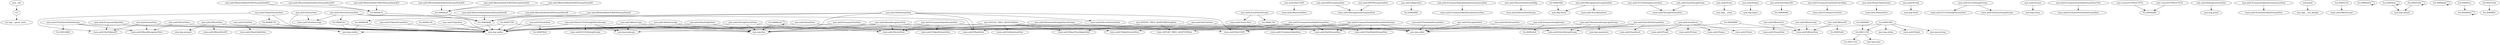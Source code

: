 digraph code {
  "0x00001f08" [label="entry0"];
  "0x00001f08" -> "0x00001d40";
  "0x00001d40" [label="loc.imp.__gmon_start__"];
  "0x00009afc" [label="sym.ANTLR3_TREE_ADAPTORDebugNew"];
  "0x00009afc" -> "0x00001e54";
  "0x00001e54" [label="rsym.ANTLR3_TREE_ADAPTORNew"];
  "0x00009afc" -> "0x00001bf0";
  "0x00001bf0" [label="rsym.antlr3BaseTreeAdaptorInit"];
  "0x00009050" [label="sym.antlr3SetCTAPI"];
  "0x00009050" -> "0x00001c50";
  "0x00001c50" [label="rsym.antlr3BaseTreeNew"];
  "0x00003d6c" [label="sym.antlr3MTExceptionNew"];
  "0x00003d6c" -> "0x00001ecc";
  "0x00001ecc" [label="rsym.antlr3RecognitionExceptionNew"];
  "0x0000b90c" [label="sym.antlr3dfapredict"];
  "0x0000b90c" -> "0x0000b890";
  "0x0000b890" [label="fcn.0000b890"];
  "0x00010ccc" [label="sym.antlr3CommonTokenDebugStreamSourceNew"];
  "0x00010ccc" -> "0x00001eb4";
  "0x00001eb4" [label="rsym.antlr3CommonTokenStreamSourceNew"];
  "0x0000c230" [label="sym.antlr3GenericSetupStream"];
  "0x0000c230" -> "0x00001c68";
  "0x00001c68" [label="rsym.antlr3IntStreamNew"];
  "0x0000c230" -> "0x0000c0a0";
  "0x0000c0a0" [label="fcn.0000c0a0"];
  "0x00008178" [label="sym.antlr3VectorNew"];
  "0x00008178" -> "0x00001d1c";
  "0x00001d1c" [label="sym.imp.malloc"];
  "0x00008178" -> "0x00001ca4";
  "0x00001ca4" [label="rsym.antlr3SetVectorApi"];
  "0x00006574" [label="sym.antlr3BitsetList"];
  "0x00006574" -> "0x00001ce0";
  "0x00001ce0" [label="rsym.antlr3BitsetNew"];
  "0x00006574" -> "0x00001e78";
  "0x00001e78" [label="rsym.antlr3EnumNew"];
  "0x0000e260" [label="sym.antlr3RewriteRuleNODEStreamNewAEV"];
  "0x0000e260" -> "0x0000dc3c";
  "0x0000dc3c" [label="fcn.0000dc3c"];
  "0x0000dc3c" [label="fcn.0000dc3c"];
  "0x0000dc3c" -> "0x0000dad8";
  "0x0000dad8" [label="fcn.0000dad8"];
  "0x00006404" [label="sym.antlr3BitsetNew"];
  "0x00006404" -> "0x00001d1c";
  "0x00001d1c" [label="sym.imp.malloc"];
  "0x00006404" -> "0x00001de8";
  "0x00001de8" [label="sym.imp.memset"];
  "0x00006404" -> "0x00001dac";
  "0x00001dac" [label="rsym.antlr3BitsetSetAPI"];
  "0x00006404" -> "0x00001c20";
  "0x00001c20" [label="sym.imp.free"];
  "0x00006688" [label="sym.antlr3BitsetOf"];
  "0x00006688" -> "0x00001ce0";
  "0x00001ce0" [label="rsym.antlr3BitsetNew"];
  "0x00006688" -> "0x00005e64";
  "0x00005e64" [label="fcn.00005e64"];
  "0x00008374" [label="sym.antlr3TopoNew"];
  "0x00008374" -> "0x00001d1c";
  "0x00001d1c" [label="sym.imp.malloc"];
  "0x00010940" [label="sym.antlr3CommonTokenStreamNew"];
  "0x00010940" -> "0x00001d1c";
  "0x00001d1c" [label="sym.imp.malloc"];
  "0x00010940" -> "0x00001e6c";
  "0x00001e6c" [label="rsym.antlr3TokenStreamNew"];
  "0x00010940" -> "0x00001c68";
  "0x00001c68" [label="rsym.antlr3IntStreamNew"];
  "0x00010940" -> "0x00001cec";
  "0x00001cec" [label="rsym.antlr3VectorNew"];
  "0x0000d780" [label="sym.antlr3ParserNewStreamDbg"];
  "0x0000d780" -> "0x00001d70";
  "0x00001d70" [label="rsym.antlr3ParserNewStream"];
  "0x0000d2b0" [label="sym.antlr3LexerNew"];
  "0x0000d2b0" -> "0x00001d1c";
  "0x00001d1c" [label="sym.imp.malloc"];
  "0x0000d2b0" -> "0x00001d94";
  "0x00001d94" [label="rsym.antlr3BaseRecognizerNew"];
  "0x0000d2b0" -> "0x00001e0c";
  "0x00001e0c" [label="rsym.antlr3SetTokenAPI"];
  "0x00003a78" [label="sym.antlr3RecognitionExceptionNew"];
  "0x00003a78" -> "0x00001cd4";
  "0x00001cd4" [label="sym.imp.fwrite"];
  "0x00003a78" -> "0x00001bb4";
  "0x00001bb4" [label="rsym.antlr3ExceptionNew"];
  "0x0000824c" [label="sym.antlr3VectorFactoryNew"];
  "0x0000824c" -> "0x00001d1c";
  "0x00001d1c" [label="sym.imp.malloc"];
  "0x0000824c" -> "0x000076cc";
  "0x000076cc" [label="fcn.000076cc"];
  "0x0000824c" -> "0x00001ca4";
  "0x00001ca4" [label="rsym.antlr3SetVectorApi"];
  "0x0000824c" -> "0x00001ddc";
  "0x00001ddc" [label="rsym.antlr3StackNew"];
  "0x000076cc" [label="fcn.000076cc"];
  "0x000076cc" -> "0x00001c8c";
  "0x00001c8c" [label="sym.imp.realloc"];
  "0x000076cc" -> "0x00001d1c";
  "0x00001d1c" [label="sym.imp.malloc"];
  "0x00008b28" [label="sym.antlr3TokenFactoryNew"];
  "0x00008b28" -> "0x00001d1c";
  "0x00001d1c" [label="sym.imp.malloc"];
  "0x00008b28" -> "0x00008730";
  "0x00008730" [label="fcn.00008730"];
  "0x00008b28" -> "0x00001e0c";
  "0x00001e0c" [label="rsym.antlr3SetTokenAPI"];
  "0x00008730" [label="fcn.00008730"];
  "0x00008730" -> "0x00001c8c";
  "0x00001c8c" [label="sym.imp.realloc"];
  "0x00008730" -> "0x00001d1c";
  "0x00001d1c" [label="sym.imp.malloc"];
  "0x0000f77c" [label="sym.antlr3StringFactoryNew"];
  "0x0000f77c" -> "0x00001d1c";
  "0x00001d1c" [label="sym.imp.malloc"];
  "0x0000f77c" -> "0x00001cec";
  "0x00001cec" [label="rsym.antlr3VectorNew"];
  "0x0000f77c" -> "0x00001c20";
  "0x00001c20" [label="sym.imp.free"];
  "0x0000a898" [label="sym.antlr3CommonTreeNodeStreamNew"];
  "0x0000a898" -> "0x00001b90";
  "0x00001b90" [label="sym.imp.calloc"];
  "0x0000a898" -> "0x00001e54";
  "0x00001e54" [label="rsym.ANTLR3_TREE_ADAPTORNew"];
  "0x0000a898" -> "0x00001e30";
  "0x00001e30" [label="rsym.antlr3TreeNodeStreamNew"];
  "0x0000a898" -> "0x00001c68";
  "0x00001c68" [label="rsym.antlr3IntStreamNew"];
  "0x0000a898" -> "0x00001ddc";
  "0x00001ddc" [label="rsym.antlr3StackNew"];
  "0x0000a898" -> "0x00001cec";
  "0x00001cec" [label="rsym.antlr3VectorNew"];
  "0x0000a898" -> "0x00001dc4";
  "0x00001dc4" [label="rsym.antlr3SetCTAPI"];
  "0x0000a898" -> "0x00001e3c";
  "0x00001e3c" [label="rsym.antlr3CommonTokenNew"];
  "0x0000f844" [label="sym.antlr3UCS2StringFactoryNew"];
  "0x0000f844" -> "0x00001ea8";
  "0x00001ea8" [label="rsym.antlr3StringFactoryNew"];
  "0x00007f3c" [label="sym.antlr3ListNew"];
  "0x00007f3c" -> "0x00001d1c";
  "0x00001d1c" [label="sym.imp.malloc"];
  "0x00007f3c" -> "0x00001d28";
  "0x00001d28" [label="rsym.antlr3HashTableNew"];
  "0x0000e128" [label="sym.antlr3RewriteRuleSubtreeStreamNewAEE"];
  "0x0000e128" -> "0x0000dca0";
  "0x0000dca0" [label="fcn.0000dca0"];
  "0x0000dca0" [label="fcn.0000dca0"];
  "0x0000dca0" -> "0x0000dad8";
  "0x0000dad8" [label="fcn.0000dad8"];
  "0x0000dad8" [label="fcn.0000dad8"];
  "0x0000dad8" -> "0x00001d1c";
  "0x00001d1c" [label="sym.imp.malloc"];
  "0x0000d690" [label="sym.antlr3ParserNew"];
  "0x0000d690" -> "0x00001d1c";
  "0x00001d1c" [label="sym.imp.malloc"];
  "0x0000d690" -> "0x00001d94";
  "0x00001d94" [label="rsym.antlr3BaseRecognizerNew"];
  "0x00010918" [label="sym.antlr3TokenStreamNew"];
  "0x00010918" -> "0x00001d1c";
  "0x00001d1c" [label="sym.imp.malloc"];
  "0x0000bca0" [label="sym.antlr3Fsize"];
  "0x0000bca0" -> "0x00001cb0";
  "0x00001cb0" [label="sym.imp.__xstat"];
  "0x00007b3c" [label="sym.antlr3HashTableNew"];
  "0x00007b3c" -> "0x00001d1c";
  "0x00001d1c" [label="sym.imp.malloc"];
  "0x00007b3c" -> "0x00001c20";
  "0x00001c20" [label="sym.imp.free"];
  "0x000091ac" [label="sym.antlr3ArboretumNew"];
  "0x000091ac" -> "0x00001d1c";
  "0x00001d1c" [label="sym.imp.malloc"];
  "0x000091ac" -> "0x00001efc";
  "0x00001efc" [label="rsym.antlr3VectorFactoryNew"];
  "0x000091ac" -> "0x00001ddc";
  "0x00001ddc" [label="rsym.antlr3StackNew"];
  "0x000091ac" -> "0x00008e98";
  "0x00008e98" [label="fcn.00008e98"];
  "0x000091ac" -> "0x00001dc4";
  "0x00001dc4" [label="rsym.antlr3SetCTAPI"];
  "0x000091ac" -> "0x00001c20";
  "0x00001c20" [label="sym.imp.free"];
  "0x00008e98" [label="fcn.00008e98"];
  "0x00008e98" -> "0x00001c8c";
  "0x00001c8c" [label="sym.imp.realloc"];
  "0x00008e98" -> "0x00001d1c";
  "0x00001d1c" [label="sym.imp.malloc"];
  "0x000081a4" [label="sym.antlr3StackNew"];
  "0x000081a4" -> "0x00001d1c";
  "0x00001d1c" [label="sym.imp.malloc"];
  "0x000081a4" -> "0x00001cec";
  "0x00001cec" [label="rsym.antlr3VectorNew"];
  "0x0000f8ec" [label="sym.antlr3NewAsciiStringInPlaceStream"];
  "0x0000f8ec" -> "0x00001d1c";
  "0x00001d1c" [label="sym.imp.malloc"];
  "0x0000f8ec" -> "0x00001ed8";
  "0x00001ed8" [label="rsym.antlr3AsciiSetupStream"];
  "0x0000bc80" [label="sym.antlr3Fopen"];
  "0x0000bc80" -> "0x00001bfc";
  "0x00001bfc" [label="sym.imp.fopen"];
  "0x00001b6c" [label="sym._init"];
  "0x00001b6c" -> "0x00001f08";
  "0x00001f08" [label="r15"];
  "0x0000894c" [label="sym.antlr3SetTokenAPI"];
  "0x0000894c" -> "0x00008448";
  "0x00008448" [label="fcn.00008448"];
  "0x000036bc" [label="sym.antlr3BaseRecognizerNew"];
  "0x000036bc" -> "0x00001d1c";
  "0x00001d1c" [label="sym.imp.malloc"];
  "0x000036bc" -> "0x00001b90";
  "0x00001b90" [label="sym.imp.calloc"];
  "0x000036bc" -> "0x00001cec";
  "0x00001cec" [label="rsym.antlr3VectorNew"];
  "0x000036bc" -> "0x00001c20";
  "0x00001c20" [label="sym.imp.free"];
  "0x00009328" [label="sym.antlr3CommonTreeNewFromToken"];
  "0x00009328" -> "0x00001c74";
  "0x00001c74" [label="rsym.antlr3CommonTreeNew"];
  "0x000098a8" [label="sym.ANTLR3_TREE_ADAPTORNew"];
  "0x000098a8" -> "0x00001d1c";
  "0x00001d1c" [label="sym.imp.malloc"];
  "0x000098a8" -> "0x00001bf0";
  "0x00001bf0" [label="rsym.antlr3BaseTreeAdaptorInit"];
  "0x000098a8" -> "0x00001c5c";
  "0x00001c5c" [label="rsym.antlr3ArboretumNew"];
  "0x000098a8" -> "0x00001d10";
  "0x00001d10" [label="rsym.antlr3TokenFactoryNew"];
  "0x0000e170" [label="sym.antlr3RewriteRuleSubtreeStreamNewAEV"];
  "0x0000e170" -> "0x0000dc3c";
  "0x0000dc3c" [label="fcn.0000dc3c"];
  "0x0000d750" [label="sym.antlr3ParserNewStream"];
  "0x0000d750" -> "0x00001b9c";
  "0x00001b9c" [label="rsym.antlr3ParserNew"];
  "0x000065f0" [label="sym.antlr3BitsetLoad"];
  "0x000065f0" -> "0x00001ce0";
  "0x00001ce0" [label="rsym.antlr3BitsetNew"];
  "0x00007fec" [label="sym.antlr3SetVectorApi"];
  "0x00007fec" -> "0x00001d1c";
  "0x00001d1c" [label="sym.imp.malloc"];
  "0x00007fec" -> "0x00001c20";
  "0x00001c20" [label="sym.imp.free"];
  "0x0000c4bc" [label="sym.antlr3IntStreamNew"];
  "0x0000c4bc" -> "0x00001b90";
  "0x00001b90" [label="sym.imp.calloc"];
  "0x00009308" [label="sym.antlr3CommonTreeNew"];
  "0x00009308" -> "0x00001d1c";
  "0x00001d1c" [label="sym.imp.malloc"];
  "0x00009308" -> "0x00001dc4";
  "0x00001dc4" [label="rsym.antlr3SetCTAPI"];
  "0x000082cc" [label="sym.antlr3IntTrieNew"];
  "0x000082cc" -> "0x00001b90";
  "0x00001b90" [label="sym.imp.calloc"];
  "0x000082cc" -> "0x00001c20";
  "0x00001c20" [label="sym.imp.free"];
  "0x0000e080" [label="sym.antlr3RewriteRuleTOKENStreamNewAEE"];
  "0x0000e080" -> "0x0000dca0";
  "0x0000dca0" [label="fcn.0000dca0"];
  "0x0000bcc8" [label="sym.antlr3Fread"];
  "0x0000bcc8" -> "0x00001d04";
  "0x00001d04" [label="sym.imp.fread"];
  "0x000111d8" [label="sym.antlr3UCS2SetupStream"];
  "0x000111d8" -> "0x00001cbc";
  "0x00001cbc" [label="rsym.antlr3UCS2StringFactoryNew"];
  "0x000111d8" -> "0x00001d88";
  "0x00001d88" [label="rsym.antlr3GenericSetupStream"];
  "0x0000a3fc" [label="sym.antlr3TreeNodeStreamNew"];
  "0x0000a3fc" -> "0x00001b90";
  "0x00001b90" [label="sym.imp.calloc"];
  "0x0000bc28" [label="sym.antlr3ExceptionNew"];
  "0x0000bc28" -> "0x00001b90";
  "0x00001b90" [label="sym.imp.calloc"];
  "0x0000bc90" [label="sym.antlr3Fclose"];
  "0x0000bc90" -> "0x00001e24";
  "0x00001e24" [label="sym.imp.fclose"];
  "0x00007c60" [label="sym.antlr3EnumNew"];
  "0x00007c60" -> "0x00001d1c";
  "0x00001d1c" [label="sym.imp.malloc"];
  "0x00007c60" -> "0x000078e0";
  "0x000078e0" [label="fcn.000078e0"];
  "0x0000e0e0" [label="sym.antlr3RewriteRuleSubtreeStreamNewAE"];
  "0x0000e0e0" -> "0x0000dad8";
  "0x0000dad8" [label="fcn.0000dad8"];
  "0x00010fd0" [label="sym.antlr3TreeParserNewStream"];
  "0x00010fd0" -> "0x00001d1c";
  "0x00001d1c" [label="sym.imp.malloc"];
  "0x00010fd0" -> "0x00001d94";
  "0x00001d94" [label="rsym.antlr3BaseRecognizerNew"];
  "0x00010fd0" -> "0x00010d68";
  "0x00010d68" [label="fcn.00010d68"];
  "0x0000bce4" [label="sym.antlr3readAscii"];
  "0x0000bce4" -> "0x00001e9c";
  "0x00001e9c" [label="rsym.antlr3Fopen"];
  "0x0000bce4" -> "0x00001d7c";
  "0x00001d7c" [label="rsym.antlr3Fsize"];
  "0x0000bce4" -> "0x00001d1c";
  "0x00001d1c" [label="sym.imp.malloc"];
  "0x0000bce4" -> "0x00001e18";
  "0x00001e18" [label="rsym.antlr3Fread"];
  "0x0000bce4" -> "0x00001ef0";
  "0x00001ef0" [label="rsym.antlr3Fclose"];
  "0x0000e1b8" [label="sym.antlr3RewriteRuleNODEStreamNewAE"];
  "0x0000e1b8" -> "0x0000dad8";
  "0x0000dad8" [label="fcn.0000dad8"];
  "0x0000f970" [label="sym.antlr3NewUCS2StringInPlaceStream"];
  "0x0000f970" -> "0x00001c44";
  "0x00001c44" [label="sym.imp.memcpy"];
  "0x0000f970" -> "0x00001d1c";
  "0x00001d1c" [label="sym.imp.malloc"];
  "0x0000f970" -> "0x00001c38";
  "0x00001c38" [label="rsym.antlr3UCS2SetupStream"];
  "0x0000a43c" [label="sym.antlr3CommonTreeNodeStreamNewStream"];
  "0x0000a43c" -> "0x00001b90";
  "0x00001b90" [label="sym.imp.calloc"];
  "0x0000a43c" -> "0x00001e30";
  "0x00001e30" [label="rsym.antlr3TreeNodeStreamNew"];
  "0x0000a43c" -> "0x00001c68";
  "0x00001c68" [label="rsym.antlr3IntStreamNew"];
  "0x0000a43c" -> "0x00001cec";
  "0x00001cec" [label="rsym.antlr3VectorNew"];
  "0x0000a43c" -> "0x00001dc4";
  "0x00001dc4" [label="rsym.antlr3SetCTAPI"];
  "0x0000ad64" [label="sym.antlr3CommonTreeNodeStreamNewTree"];
  "0x0000ad64" -> "0x00001c2c";
  "0x00001c2c" [label="rsym.antlr3CommonTreeNodeStreamNew"];
  "0x0000b664" [label="sym.ConvertUTF8toUTF32"];
  "0x0000b664" -> "0x0000ad84";
  "0x0000ad84" [label="fcn.0000ad84"];
  "0x00010f28" [label="sym.antlr3MTNExceptionNew"];
  "0x00010f28" -> "0x00001ecc";
  "0x00001ecc" [label="rsym.antlr3RecognitionExceptionNew"];
  "0x0000e0b0" [label="sym.antlr3RewriteRuleTOKENStreamNewAEV"];
  "0x0000e0b0" -> "0x0000dc3c";
  "0x0000dc3c" [label="fcn.0000dc3c"];
  "0x0000bd60" [label="sym.antlr3AsciiFileStreamNew"];
  "0x0000bd60" -> "0x00001b90";
  "0x00001b90" [label="sym.imp.calloc"];
  "0x0000bd60" -> "0x00001e48";
  "0x00001e48" [label="rsym.antlr3readAscii"];
  "0x0000bd60" -> "0x00001ed8";
  "0x00001ed8" [label="rsym.antlr3AsciiSetupStream"];
  "0x0000e210" [label="sym.antlr3RewriteRuleNODEStreamNewAEE"];
  "0x0000e210" -> "0x0000dca0";
  "0x0000dca0" [label="fcn.0000dca0"];
  "0x00006504" [label="sym.antlr3BitsetCopy"];
  "0x00006504" -> "0x00001d1c";
  "0x00001d1c" [label="sym.imp.malloc"];
  "0x00006504" -> "0x00001c44";
  "0x00001c44" [label="sym.imp.memcpy"];
  "0x00006504" -> "0x00001c20";
  "0x00001c20" [label="sym.imp.free"];
  "0x0000c488" [label="sym.antlr3AsciiSetupStream"];
  "0x0000c488" -> "0x00001ea8";
  "0x00001ea8" [label="rsym.antlr3StringFactoryNew"];
  "0x0000fa0c" [label="sym.antlr3NewAsciiStringCopyStream"];
  "0x0000fa0c" -> "0x00001d1c";
  "0x00001d1c" [label="sym.imp.malloc"];
  "0x0000fa0c" -> "0x00001c08";
  "0x00001c08" [label="sym.imp.memmove"];
  "0x0000fa0c" -> "0x00001ed8";
  "0x00001ed8" [label="rsym.antlr3AsciiSetupStream"];
  "0x0000b29c" [label="sym.ConvertUTF8toUTF16"];
  "0x0000b29c" -> "0x0000ad84";
  "0x0000ad84" [label="fcn.0000ad84"];
  "0x0000e048" [label="sym.antlr3RewriteRuleTOKENStreamNewAE"];
  "0x0000e048" -> "0x0000dad8";
  "0x0000dad8" [label="fcn.0000dad8"];
  "0x00008c2c" [label="sym.antlr3CommonTokenNew"];
  "0x00008c2c" -> "0x00001d1c";
  "0x00001d1c" [label="sym.imp.malloc"];
  "0x00008c2c" -> "0x00001e0c";
  "0x00001e0c" [label="rsym.antlr3SetTokenAPI"];
  "0x0000bb1c" [label="sym.antlr3DebugListenerNew"];
  "0x0000bb1c" -> "0x00001be4";
  "0x00001be4" [label="sym.imp.printf"];
  "0x00010c74" [label="sym.antlr3CommonTokenStreamSourceNew"];
  "0x00010c74" -> "0x00001c98";
  "0x00001c98" [label="rsym.antlr3CommonTokenStreamNew"];
  "0x0000d5a0" [label="sym.antlr3LexerNewStream"];
  "0x0000d5a0" -> "0x00001cc8";
  "0x00001cc8" [label="rsym.antlr3LexerNew"];
  "0x0000d5a0" -> "0x0000c700";
  "0x0000c700" [label="fcn.0000c700"];
  "0x0000c700" [label="fcn.0000c700"];
  "0x0000c700" -> "0x00001d10";
  "0x00001d10" [label="rsym.antlr3TokenFactoryNew"];
  "0x00001f34" [label="entry.fini0"];
  "0x00001f34" -> "0x00001bcc";
  "0x00001bcc" [label="sym.imp.__cxa_finalize"];
  "0x00002c18" [label="fcn.00002c18"];
  "0x00002c18" -> "0x00001df4";
  "0x00001df4" [label="rsym.antlr3BitsetLoad"];
  "0x00004d24" [label="fcn.00004d24"];
  "0x00004d24" -> "0x00004d24";
  "0x00004d24" [label="fcn.00004d24"];
  "0x000050ac" [label="fcn.000050ac"];
  "0x000050ac" -> "0x00001e90";
  "0x00001e90" [label="sym.imp.sprintf"];
  "0x000050ac" -> "0x000050ac";
  "0x000050ac" [label="fcn.000050ac"];
  "0x00005294" [label="fcn.00005294"];
  "0x00005294" -> "0x00001e90";
  "0x00001e90" [label="sym.imp.sprintf"];
  "0x00005294" -> "0x00005294";
  "0x00005294" [label="fcn.00005294"];
  "0x00005964" [label="fcn.00005964"];
  "0x00005964" -> "0x00001cd4";
  "0x00001cd4" [label="sym.imp.fwrite"];
  "0x00006480" [label="fcn.00006480"];
  "0x00006480" -> "0x00001ce0";
  "0x00001ce0" [label="rsym.antlr3BitsetNew"];
  "0x00006480" -> "0x00001c44";
  "0x00001c44" [label="sym.imp.memcpy"];
  "0x00011350" [label="fcn.00011350"];
  "0x00011350" -> "0x0001125c";
  "0x0001125c" [label="fcn.0001125c"];
  "0x00011350" -> "0x00001ba8";
  "0x00001ba8" [label="sym.imp.raise"];
  "0x00006ab4" [label="fcn.00006ab4"];
  "0x00006ab4" -> "0x00006ab4";
  "0x00006ab4" [label="fcn.00006ab4"];
  "0x00006ea0" [label="fcn.00006ea0"];
  "0x00006ea0" -> "0x00001c20";
  "0x00001c20" [label="sym.imp.free"];
  "0x00006ea0" -> "0x00006ea0";
  "0x00006ea0" [label="fcn.00006ea0"];
  "0x000066fc" [label="fcn.000066fc"];
  "0x000066fc" -> "0x00011350";
  "0x00011350" [label="fcn.00011350"];
  "0x00007780" [label="fcn.00007780"];
  "0x00007780" -> "0x00001d1c";
  "0x00001d1c" [label="sym.imp.malloc"];
  "0x00007780" -> "0x00001c44";
  "0x00001c44" [label="sym.imp.memcpy"];
  "0x00007780" -> "0x00001c8c";
  "0x00001c8c" [label="sym.imp.realloc"];
  "0x00007d04" [label="fcn.00007d04"];
  "0x00007d04" -> "0x00001da0";
  "0x00001da0" [label="sym.imp.strlen"];
  "0x00007d04" -> "0x00001ee4";
  "0x00001ee4" [label="rsym.antlr3Hash"];
  "0x00007d04" -> "0x00011350";
  "0x00011350" [label="fcn.00011350"];
  "0x00007d04" -> "0x00001bc0";
  "0x00001bc0" [label="sym.imp.strcmp"];
  "0x00007d04" -> "0x00001c20";
  "0x00001c20" [label="sym.imp.free"];
  "0x00009b44" [label="fcn.00009b44"];
  "0x00009b44" -> "0x00009b44";
  "0x00009b44" [label="fcn.00009b44"];
  "0x00009c2c" [label="fcn.00009c2c"];
  "0x00009c2c" -> "0x00009b44";
  "0x00009b44" [label="fcn.00009b44"];
  "0x0000ec30" [label="fcn.0000ec30"];
  "0x0000ec30" -> "0x00001d1c";
  "0x00001d1c" [label="sym.imp.malloc"];
  "0x000102a0" [label="fcn.000102a0"];
  "0x000102a0" -> "0x0000ff44";
  "0x0000ff44" [label="fcn.0000ff44"];
}